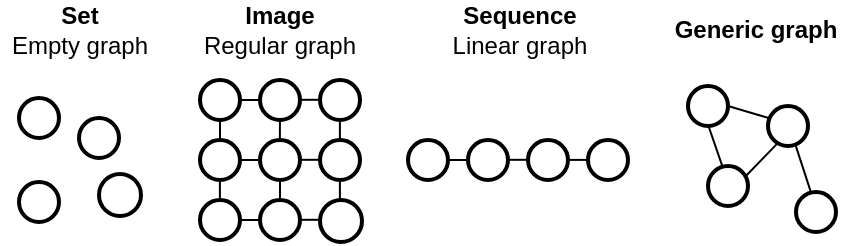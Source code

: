 <mxfile version="24.2.5" type="device" pages="5">
  <diagram name="Pagina-1" id="OfqJTyWFdyRI07nLVCCa">
    <mxGraphModel dx="1808" dy="652" grid="1" gridSize="10" guides="1" tooltips="1" connect="1" arrows="1" fold="1" page="1" pageScale="1" pageWidth="1500" pageHeight="500" math="0" shadow="0">
      <root>
        <mxCell id="0" />
        <mxCell id="1" parent="0" />
        <mxCell id="zjgVZjqRrno5AnmMB-jy-11" style="edgeStyle=orthogonalEdgeStyle;rounded=0;orthogonalLoop=1;jettySize=auto;html=1;exitX=1;exitY=0.5;exitDx=0;exitDy=0;entryX=0;entryY=0.5;entryDx=0;entryDy=0;endArrow=none;endFill=0;" parent="1" source="zjgVZjqRrno5AnmMB-jy-2" target="zjgVZjqRrno5AnmMB-jy-3" edge="1">
          <mxGeometry relative="1" as="geometry" />
        </mxCell>
        <mxCell id="zjgVZjqRrno5AnmMB-jy-2" value="" style="ellipse;whiteSpace=wrap;html=1;aspect=fixed;strokeWidth=2;" parent="1" vertex="1">
          <mxGeometry x="340" y="159" width="20" height="20" as="geometry" />
        </mxCell>
        <mxCell id="zjgVZjqRrno5AnmMB-jy-3" value="" style="ellipse;whiteSpace=wrap;html=1;aspect=fixed;strokeWidth=2;" parent="1" vertex="1">
          <mxGeometry x="370" y="159" width="20" height="20" as="geometry" />
        </mxCell>
        <mxCell id="zjgVZjqRrno5AnmMB-jy-4" value="" style="ellipse;whiteSpace=wrap;html=1;aspect=fixed;strokeWidth=2;" parent="1" vertex="1">
          <mxGeometry x="400" y="159" width="20" height="20" as="geometry" />
        </mxCell>
        <mxCell id="zjgVZjqRrno5AnmMB-jy-5" value="" style="ellipse;whiteSpace=wrap;html=1;aspect=fixed;strokeWidth=2;" parent="1" vertex="1">
          <mxGeometry x="340" y="189" width="20" height="20" as="geometry" />
        </mxCell>
        <mxCell id="zjgVZjqRrno5AnmMB-jy-6" value="" style="ellipse;whiteSpace=wrap;html=1;aspect=fixed;strokeWidth=2;" parent="1" vertex="1">
          <mxGeometry x="370" y="189" width="20" height="20" as="geometry" />
        </mxCell>
        <mxCell id="zjgVZjqRrno5AnmMB-jy-7" value="" style="ellipse;whiteSpace=wrap;html=1;aspect=fixed;strokeWidth=2;" parent="1" vertex="1">
          <mxGeometry x="400" y="189" width="20" height="20" as="geometry" />
        </mxCell>
        <mxCell id="zjgVZjqRrno5AnmMB-jy-8" value="" style="ellipse;whiteSpace=wrap;html=1;aspect=fixed;strokeWidth=2;" parent="1" vertex="1">
          <mxGeometry x="340" y="219" width="20" height="20" as="geometry" />
        </mxCell>
        <mxCell id="zjgVZjqRrno5AnmMB-jy-9" value="" style="ellipse;whiteSpace=wrap;html=1;aspect=fixed;strokeWidth=2;" parent="1" vertex="1">
          <mxGeometry x="370" y="219" width="20" height="20" as="geometry" />
        </mxCell>
        <mxCell id="zjgVZjqRrno5AnmMB-jy-10" value="" style="ellipse;whiteSpace=wrap;html=1;aspect=fixed;strokeWidth=2;" parent="1" vertex="1">
          <mxGeometry x="400" y="219" width="21" height="21" as="geometry" />
        </mxCell>
        <mxCell id="zjgVZjqRrno5AnmMB-jy-12" style="edgeStyle=orthogonalEdgeStyle;rounded=0;orthogonalLoop=1;jettySize=auto;html=1;exitX=1;exitY=0.5;exitDx=0;exitDy=0;entryX=0;entryY=0.5;entryDx=0;entryDy=0;endArrow=none;endFill=0;" parent="1" edge="1">
          <mxGeometry relative="1" as="geometry">
            <mxPoint x="390" y="168.9" as="sourcePoint" />
            <mxPoint x="400" y="168.9" as="targetPoint" />
          </mxGeometry>
        </mxCell>
        <mxCell id="zjgVZjqRrno5AnmMB-jy-14" style="edgeStyle=orthogonalEdgeStyle;rounded=0;orthogonalLoop=1;jettySize=auto;html=1;exitX=1;exitY=0.5;exitDx=0;exitDy=0;entryX=0;entryY=0.5;entryDx=0;entryDy=0;endArrow=none;endFill=0;" parent="1" edge="1">
          <mxGeometry relative="1" as="geometry">
            <mxPoint x="359" y="199" as="sourcePoint" />
            <mxPoint x="369" y="199" as="targetPoint" />
          </mxGeometry>
        </mxCell>
        <mxCell id="zjgVZjqRrno5AnmMB-jy-15" style="edgeStyle=orthogonalEdgeStyle;rounded=0;orthogonalLoop=1;jettySize=auto;html=1;exitX=1;exitY=0.5;exitDx=0;exitDy=0;entryX=0;entryY=0.5;entryDx=0;entryDy=0;endArrow=none;endFill=0;" parent="1" edge="1">
          <mxGeometry relative="1" as="geometry">
            <mxPoint x="389" y="198.9" as="sourcePoint" />
            <mxPoint x="399" y="198.9" as="targetPoint" />
          </mxGeometry>
        </mxCell>
        <mxCell id="zjgVZjqRrno5AnmMB-jy-16" style="edgeStyle=orthogonalEdgeStyle;rounded=0;orthogonalLoop=1;jettySize=auto;html=1;exitX=1;exitY=0.5;exitDx=0;exitDy=0;entryX=0;entryY=0.5;entryDx=0;entryDy=0;endArrow=none;endFill=0;" parent="1" edge="1">
          <mxGeometry relative="1" as="geometry">
            <mxPoint x="360" y="229" as="sourcePoint" />
            <mxPoint x="370" y="229" as="targetPoint" />
          </mxGeometry>
        </mxCell>
        <mxCell id="zjgVZjqRrno5AnmMB-jy-17" style="edgeStyle=orthogonalEdgeStyle;rounded=0;orthogonalLoop=1;jettySize=auto;html=1;exitX=1;exitY=0.5;exitDx=0;exitDy=0;entryX=0;entryY=0.5;entryDx=0;entryDy=0;endArrow=none;endFill=0;" parent="1" edge="1">
          <mxGeometry relative="1" as="geometry">
            <mxPoint x="390" y="228.9" as="sourcePoint" />
            <mxPoint x="400" y="228.9" as="targetPoint" />
          </mxGeometry>
        </mxCell>
        <mxCell id="zjgVZjqRrno5AnmMB-jy-18" style="edgeStyle=orthogonalEdgeStyle;rounded=0;orthogonalLoop=1;jettySize=auto;html=1;exitX=0.5;exitY=1;exitDx=0;exitDy=0;entryX=0.5;entryY=0;entryDx=0;entryDy=0;endArrow=none;endFill=0;" parent="1" source="zjgVZjqRrno5AnmMB-jy-2" target="zjgVZjqRrno5AnmMB-jy-5" edge="1">
          <mxGeometry relative="1" as="geometry" />
        </mxCell>
        <mxCell id="zjgVZjqRrno5AnmMB-jy-19" style="edgeStyle=orthogonalEdgeStyle;rounded=0;orthogonalLoop=1;jettySize=auto;html=1;exitX=0.5;exitY=1;exitDx=0;exitDy=0;entryX=0.5;entryY=0;entryDx=0;entryDy=0;endArrow=none;endFill=0;" parent="1" edge="1">
          <mxGeometry relative="1" as="geometry">
            <mxPoint x="379.95" y="179" as="sourcePoint" />
            <mxPoint x="379.95" y="189" as="targetPoint" />
          </mxGeometry>
        </mxCell>
        <mxCell id="zjgVZjqRrno5AnmMB-jy-20" style="edgeStyle=orthogonalEdgeStyle;rounded=0;orthogonalLoop=1;jettySize=auto;html=1;exitX=0.5;exitY=1;exitDx=0;exitDy=0;entryX=0.5;entryY=0;entryDx=0;entryDy=0;endArrow=none;endFill=0;" parent="1" edge="1">
          <mxGeometry relative="1" as="geometry">
            <mxPoint x="409.95" y="179" as="sourcePoint" />
            <mxPoint x="409.95" y="189" as="targetPoint" />
          </mxGeometry>
        </mxCell>
        <mxCell id="zjgVZjqRrno5AnmMB-jy-21" style="edgeStyle=orthogonalEdgeStyle;rounded=0;orthogonalLoop=1;jettySize=auto;html=1;exitX=0.5;exitY=1;exitDx=0;exitDy=0;entryX=0.5;entryY=0;entryDx=0;entryDy=0;endArrow=none;endFill=0;" parent="1" edge="1">
          <mxGeometry relative="1" as="geometry">
            <mxPoint x="380" y="209" as="sourcePoint" />
            <mxPoint x="380" y="219" as="targetPoint" />
          </mxGeometry>
        </mxCell>
        <mxCell id="zjgVZjqRrno5AnmMB-jy-22" style="edgeStyle=orthogonalEdgeStyle;rounded=0;orthogonalLoop=1;jettySize=auto;html=1;exitX=0.5;exitY=1;exitDx=0;exitDy=0;entryX=0.5;entryY=0;entryDx=0;entryDy=0;endArrow=none;endFill=0;" parent="1" edge="1">
          <mxGeometry relative="1" as="geometry">
            <mxPoint x="349.95" y="209" as="sourcePoint" />
            <mxPoint x="349.95" y="219" as="targetPoint" />
          </mxGeometry>
        </mxCell>
        <mxCell id="zjgVZjqRrno5AnmMB-jy-23" style="edgeStyle=orthogonalEdgeStyle;rounded=0;orthogonalLoop=1;jettySize=auto;html=1;exitX=0.5;exitY=1;exitDx=0;exitDy=0;entryX=0.5;entryY=0;entryDx=0;entryDy=0;endArrow=none;endFill=0;" parent="1" edge="1">
          <mxGeometry relative="1" as="geometry">
            <mxPoint x="409.95" y="209" as="sourcePoint" />
            <mxPoint x="409.95" y="219" as="targetPoint" />
          </mxGeometry>
        </mxCell>
        <mxCell id="zjgVZjqRrno5AnmMB-jy-24" value="&lt;b&gt;Image&lt;/b&gt;&lt;br&gt;Regular graph" style="text;html=1;align=center;verticalAlign=middle;whiteSpace=wrap;rounded=0;" parent="1" vertex="1">
          <mxGeometry x="340" y="119" width="80" height="30" as="geometry" />
        </mxCell>
        <mxCell id="zjgVZjqRrno5AnmMB-jy-29" style="edgeStyle=orthogonalEdgeStyle;rounded=0;orthogonalLoop=1;jettySize=auto;html=1;exitX=1;exitY=0.5;exitDx=0;exitDy=0;entryX=0;entryY=0.5;entryDx=0;entryDy=0;endArrow=none;endFill=0;" parent="1" source="zjgVZjqRrno5AnmMB-jy-30" target="zjgVZjqRrno5AnmMB-jy-31" edge="1">
          <mxGeometry relative="1" as="geometry" />
        </mxCell>
        <mxCell id="zjgVZjqRrno5AnmMB-jy-30" value="" style="ellipse;whiteSpace=wrap;html=1;aspect=fixed;strokeWidth=2;" parent="1" vertex="1">
          <mxGeometry x="444" y="189" width="20" height="20" as="geometry" />
        </mxCell>
        <mxCell id="zjgVZjqRrno5AnmMB-jy-31" value="" style="ellipse;whiteSpace=wrap;html=1;aspect=fixed;strokeWidth=2;" parent="1" vertex="1">
          <mxGeometry x="474" y="189" width="20" height="20" as="geometry" />
        </mxCell>
        <mxCell id="zjgVZjqRrno5AnmMB-jy-32" value="" style="ellipse;whiteSpace=wrap;html=1;aspect=fixed;strokeWidth=2;" parent="1" vertex="1">
          <mxGeometry x="504" y="189" width="20" height="20" as="geometry" />
        </mxCell>
        <mxCell id="zjgVZjqRrno5AnmMB-jy-33" style="edgeStyle=orthogonalEdgeStyle;rounded=0;orthogonalLoop=1;jettySize=auto;html=1;exitX=1;exitY=0.5;exitDx=0;exitDy=0;entryX=0;entryY=0.5;entryDx=0;entryDy=0;endArrow=none;endFill=0;" parent="1" edge="1">
          <mxGeometry relative="1" as="geometry">
            <mxPoint x="494" y="198.9" as="sourcePoint" />
            <mxPoint x="504" y="198.9" as="targetPoint" />
          </mxGeometry>
        </mxCell>
        <mxCell id="zjgVZjqRrno5AnmMB-jy-34" value="" style="ellipse;whiteSpace=wrap;html=1;aspect=fixed;strokeWidth=2;" parent="1" vertex="1">
          <mxGeometry x="534" y="189" width="20" height="20" as="geometry" />
        </mxCell>
        <mxCell id="zjgVZjqRrno5AnmMB-jy-35" style="edgeStyle=orthogonalEdgeStyle;rounded=0;orthogonalLoop=1;jettySize=auto;html=1;exitX=1;exitY=0.5;exitDx=0;exitDy=0;entryX=0;entryY=0.5;entryDx=0;entryDy=0;endArrow=none;endFill=0;" parent="1" edge="1">
          <mxGeometry relative="1" as="geometry">
            <mxPoint x="524" y="198.95" as="sourcePoint" />
            <mxPoint x="534" y="198.95" as="targetPoint" />
          </mxGeometry>
        </mxCell>
        <mxCell id="zjgVZjqRrno5AnmMB-jy-36" value="&lt;b&gt;Sequence&lt;/b&gt;&lt;br&gt;Linear graph" style="text;html=1;align=center;verticalAlign=middle;whiteSpace=wrap;rounded=0;" parent="1" vertex="1">
          <mxGeometry x="460" y="119" width="80" height="30" as="geometry" />
        </mxCell>
        <mxCell id="zjgVZjqRrno5AnmMB-jy-44" style="rounded=0;orthogonalLoop=1;jettySize=auto;html=1;exitX=1;exitY=0.5;exitDx=0;exitDy=0;entryX=0.036;entryY=0.306;entryDx=0;entryDy=0;endArrow=none;endFill=0;entryPerimeter=0;" parent="1" source="zjgVZjqRrno5AnmMB-jy-38" target="zjgVZjqRrno5AnmMB-jy-40" edge="1">
          <mxGeometry relative="1" as="geometry" />
        </mxCell>
        <mxCell id="zjgVZjqRrno5AnmMB-jy-38" value="" style="ellipse;whiteSpace=wrap;html=1;aspect=fixed;strokeWidth=2;" parent="1" vertex="1">
          <mxGeometry x="584" y="162" width="20" height="20" as="geometry" />
        </mxCell>
        <mxCell id="zjgVZjqRrno5AnmMB-jy-39" value="" style="ellipse;whiteSpace=wrap;html=1;aspect=fixed;strokeWidth=2;" parent="1" vertex="1">
          <mxGeometry x="594" y="202" width="20" height="20" as="geometry" />
        </mxCell>
        <mxCell id="zjgVZjqRrno5AnmMB-jy-40" value="" style="ellipse;whiteSpace=wrap;html=1;aspect=fixed;strokeWidth=2;" parent="1" vertex="1">
          <mxGeometry x="624" y="172" width="20" height="20" as="geometry" />
        </mxCell>
        <mxCell id="zjgVZjqRrno5AnmMB-jy-42" value="" style="ellipse;whiteSpace=wrap;html=1;aspect=fixed;strokeWidth=2;" parent="1" vertex="1">
          <mxGeometry x="638" y="215" width="20" height="20" as="geometry" />
        </mxCell>
        <mxCell id="zjgVZjqRrno5AnmMB-jy-45" style="rounded=0;orthogonalLoop=1;jettySize=auto;html=1;exitX=0.519;exitY=1.018;exitDx=0;exitDy=0;entryX=0.358;entryY=0.004;entryDx=0;entryDy=0;endArrow=none;endFill=0;entryPerimeter=0;exitPerimeter=0;" parent="1" source="zjgVZjqRrno5AnmMB-jy-38" target="zjgVZjqRrno5AnmMB-jy-39" edge="1">
          <mxGeometry relative="1" as="geometry">
            <mxPoint x="614" y="182" as="sourcePoint" />
            <mxPoint x="635" y="188" as="targetPoint" />
          </mxGeometry>
        </mxCell>
        <mxCell id="zjgVZjqRrno5AnmMB-jy-46" style="rounded=0;orthogonalLoop=1;jettySize=auto;html=1;exitX=0.947;exitY=0.251;exitDx=0;exitDy=0;entryX=0.225;entryY=0.946;entryDx=0;entryDy=0;endArrow=none;endFill=0;entryPerimeter=0;exitPerimeter=0;" parent="1" source="zjgVZjqRrno5AnmMB-jy-39" target="zjgVZjqRrno5AnmMB-jy-40" edge="1">
          <mxGeometry relative="1" as="geometry">
            <mxPoint x="624" y="192" as="sourcePoint" />
            <mxPoint x="645" y="198" as="targetPoint" />
          </mxGeometry>
        </mxCell>
        <mxCell id="zjgVZjqRrno5AnmMB-jy-47" style="rounded=0;orthogonalLoop=1;jettySize=auto;html=1;exitX=0.691;exitY=0.985;exitDx=0;exitDy=0;entryX=0.378;entryY=0.022;entryDx=0;entryDy=0;endArrow=none;endFill=0;entryPerimeter=0;exitPerimeter=0;" parent="1" source="zjgVZjqRrno5AnmMB-jy-40" target="zjgVZjqRrno5AnmMB-jy-42" edge="1">
          <mxGeometry relative="1" as="geometry">
            <mxPoint x="634" y="166" as="sourcePoint" />
            <mxPoint x="655" y="172" as="targetPoint" />
          </mxGeometry>
        </mxCell>
        <mxCell id="zjgVZjqRrno5AnmMB-jy-48" value="&lt;b&gt;Generic graph&lt;/b&gt;" style="text;html=1;align=center;verticalAlign=middle;whiteSpace=wrap;rounded=0;" parent="1" vertex="1">
          <mxGeometry x="573" y="119" width="90" height="30" as="geometry" />
        </mxCell>
        <mxCell id="fOXIdfBm_4-p0iN4QpGr-10" value="" style="ellipse;whiteSpace=wrap;html=1;aspect=fixed;strokeWidth=2;" parent="1" vertex="1">
          <mxGeometry x="249.5" y="168" width="20" height="20" as="geometry" />
        </mxCell>
        <mxCell id="fOXIdfBm_4-p0iN4QpGr-11" value="" style="ellipse;whiteSpace=wrap;html=1;aspect=fixed;strokeWidth=2;" parent="1" vertex="1">
          <mxGeometry x="279.5" y="178" width="20" height="20" as="geometry" />
        </mxCell>
        <mxCell id="fOXIdfBm_4-p0iN4QpGr-12" value="" style="ellipse;whiteSpace=wrap;html=1;aspect=fixed;strokeWidth=2;" parent="1" vertex="1">
          <mxGeometry x="249.5" y="210" width="20" height="20" as="geometry" />
        </mxCell>
        <mxCell id="fOXIdfBm_4-p0iN4QpGr-13" value="" style="ellipse;whiteSpace=wrap;html=1;aspect=fixed;strokeWidth=2;" parent="1" vertex="1">
          <mxGeometry x="289.5" y="206" width="21" height="21" as="geometry" />
        </mxCell>
        <mxCell id="fOXIdfBm_4-p0iN4QpGr-18" value="&lt;b&gt;Set&lt;/b&gt;&lt;div&gt;Empty graph&lt;/div&gt;" style="text;html=1;align=center;verticalAlign=middle;whiteSpace=wrap;rounded=0;" parent="1" vertex="1">
          <mxGeometry x="240" y="119" width="80" height="30" as="geometry" />
        </mxCell>
      </root>
    </mxGraphModel>
  </diagram>
  <diagram id="4neb_-lWaSYibdB339dY" name="Pagina-2">
    <mxGraphModel dx="861" dy="310" grid="1" gridSize="10" guides="1" tooltips="1" connect="1" arrows="1" fold="1" page="1" pageScale="1" pageWidth="1500" pageHeight="500" math="1" shadow="0">
      <root>
        <mxCell id="0" />
        <mxCell id="1" parent="0" />
        <mxCell id="SLjIe7OQQN2nAu0GqH2--1" style="rounded=0;orthogonalLoop=1;jettySize=auto;html=1;exitX=1;exitY=0.5;exitDx=0;exitDy=0;entryX=0.036;entryY=0.306;entryDx=0;entryDy=0;endArrow=none;endFill=0;entryPerimeter=0;" edge="1" parent="1" source="SLjIe7OQQN2nAu0GqH2--2" target="SLjIe7OQQN2nAu0GqH2--4">
          <mxGeometry relative="1" as="geometry" />
        </mxCell>
        <mxCell id="SLjIe7OQQN2nAu0GqH2--2" value="$$1$$" style="ellipse;whiteSpace=wrap;html=1;aspect=fixed;strokeWidth=2;fontSize=10;" vertex="1" parent="1">
          <mxGeometry x="450" y="194" width="20" height="20" as="geometry" />
        </mxCell>
        <mxCell id="SLjIe7OQQN2nAu0GqH2--3" value="&lt;span style=&quot;font-size: 10px;&quot;&gt;$$3$$&lt;/span&gt;" style="ellipse;whiteSpace=wrap;html=1;aspect=fixed;strokeWidth=2;" vertex="1" parent="1">
          <mxGeometry x="460" y="234" width="20" height="20" as="geometry" />
        </mxCell>
        <mxCell id="SLjIe7OQQN2nAu0GqH2--4" value="&lt;span style=&quot;font-size: 10px;&quot;&gt;$$2$$&lt;/span&gt;" style="ellipse;whiteSpace=wrap;html=1;aspect=fixed;strokeWidth=2;" vertex="1" parent="1">
          <mxGeometry x="490" y="204" width="20" height="20" as="geometry" />
        </mxCell>
        <mxCell id="SLjIe7OQQN2nAu0GqH2--5" value="&lt;span style=&quot;font-size: 10px;&quot;&gt;$$4$$&lt;/span&gt;" style="ellipse;whiteSpace=wrap;html=1;aspect=fixed;strokeWidth=2;" vertex="1" parent="1">
          <mxGeometry x="504" y="247" width="20" height="20" as="geometry" />
        </mxCell>
        <mxCell id="SLjIe7OQQN2nAu0GqH2--6" style="rounded=0;orthogonalLoop=1;jettySize=auto;html=1;exitX=0.519;exitY=1.018;exitDx=0;exitDy=0;entryX=0.358;entryY=0.004;entryDx=0;entryDy=0;endArrow=none;endFill=0;entryPerimeter=0;exitPerimeter=0;" edge="1" parent="1" source="SLjIe7OQQN2nAu0GqH2--2" target="SLjIe7OQQN2nAu0GqH2--3">
          <mxGeometry relative="1" as="geometry">
            <mxPoint x="480" y="214" as="sourcePoint" />
            <mxPoint x="501" y="220" as="targetPoint" />
          </mxGeometry>
        </mxCell>
        <mxCell id="SLjIe7OQQN2nAu0GqH2--7" style="rounded=0;orthogonalLoop=1;jettySize=auto;html=1;exitX=0.947;exitY=0.251;exitDx=0;exitDy=0;entryX=0.225;entryY=0.946;entryDx=0;entryDy=0;endArrow=none;endFill=0;entryPerimeter=0;exitPerimeter=0;" edge="1" parent="1" source="SLjIe7OQQN2nAu0GqH2--3" target="SLjIe7OQQN2nAu0GqH2--4">
          <mxGeometry relative="1" as="geometry">
            <mxPoint x="490" y="224" as="sourcePoint" />
            <mxPoint x="511" y="230" as="targetPoint" />
          </mxGeometry>
        </mxCell>
        <mxCell id="SLjIe7OQQN2nAu0GqH2--8" style="rounded=0;orthogonalLoop=1;jettySize=auto;html=1;exitX=0.691;exitY=0.985;exitDx=0;exitDy=0;entryX=0.378;entryY=0.022;entryDx=0;entryDy=0;endArrow=none;endFill=0;entryPerimeter=0;exitPerimeter=0;" edge="1" parent="1" source="SLjIe7OQQN2nAu0GqH2--4" target="SLjIe7OQQN2nAu0GqH2--5">
          <mxGeometry relative="1" as="geometry">
            <mxPoint x="500" y="198" as="sourcePoint" />
            <mxPoint x="521" y="204" as="targetPoint" />
          </mxGeometry>
        </mxCell>
        <mxCell id="SLjIe7OQQN2nAu0GqH2--9" value="$$\mathcal{V} = \left\{1,2,3,4\right\}$$" style="text;html=1;align=center;verticalAlign=middle;whiteSpace=wrap;rounded=0;" vertex="1" parent="1">
          <mxGeometry x="550" y="197" width="120" height="30" as="geometry" />
        </mxCell>
        <mxCell id="SLjIe7OQQN2nAu0GqH2--12" value="$$\begin{gather}\mathcal{E} = \left\{ (1,2), (1,3), \right.\\ \left. (2,3), (2,4) \right\}\end{gather}$$" style="text;html=1;align=center;verticalAlign=middle;whiteSpace=wrap;rounded=0;" vertex="1" parent="1">
          <mxGeometry x="590" y="237" width="60" height="30" as="geometry" />
        </mxCell>
        <mxCell id="SLjIe7OQQN2nAu0GqH2--14" value="$$\mathbf{A} = \begin{bmatrix} 0 &amp;amp; 1 &amp;amp; 1 &amp;amp; 0 \\ 1 &amp;amp; 0 &amp;amp; 1 &amp;amp; 1 \\ 1 &amp;amp; 1 &amp;amp; 0 &amp;amp; 0 \\ 0 &amp;amp; 1 &amp;amp; 0 &amp;amp; 0 \end{bmatrix}$$" style="text;html=1;align=center;verticalAlign=middle;whiteSpace=wrap;rounded=0;" vertex="1" parent="1">
          <mxGeometry x="730" y="243" width="60" height="30" as="geometry" />
        </mxCell>
        <mxCell id="SLjIe7OQQN2nAu0GqH2--16" value="$$\mathbf{B} = \begin{bmatrix} 1 &amp;amp; 1 &amp;amp; 0 &amp;amp; 0 \\ 1 &amp;amp; 0 &amp;amp; 1 &amp;amp; 1 \\ 0 &amp;amp; 1 &amp;amp; 1 &amp;amp; 0 \\ 0 &amp;amp; 0 &amp;amp; 0 &amp;amp; 1&amp;nbsp; &amp;nbsp;\end{bmatrix}$$" style="text;html=1;align=center;verticalAlign=middle;whiteSpace=wrap;rounded=0;" vertex="1" parent="1">
          <mxGeometry x="850" y="243" width="120" height="30" as="geometry" />
        </mxCell>
        <mxCell id="SLjIe7OQQN2nAu0GqH2--18" value="" style="rounded=1;whiteSpace=wrap;html=1;fillColor=none;strokeColor=#b85450;strokeWidth=2;" vertex="1" parent="1">
          <mxGeometry x="730" y="218" width="90" height="20" as="geometry" />
        </mxCell>
        <mxCell id="SLjIe7OQQN2nAu0GqH2--19" value="" style="rounded=1;whiteSpace=wrap;html=1;fillColor=none;strokeColor=#b85450;strokeWidth=2;rotation=90;" vertex="1" parent="1">
          <mxGeometry x="874" y="249" width="80" height="20" as="geometry" />
        </mxCell>
        <mxCell id="SLjIe7OQQN2nAu0GqH2--20" value="Neighbors of node 1&amp;nbsp;" style="text;html=1;align=center;verticalAlign=middle;whiteSpace=wrap;rounded=0;" vertex="1" parent="1">
          <mxGeometry x="725" y="178" width="100" height="30" as="geometry" />
        </mxCell>
        <mxCell id="SLjIe7OQQN2nAu0GqH2--21" value="Nodes connected by edge 2" style="text;html=1;align=center;verticalAlign=middle;whiteSpace=wrap;rounded=0;" vertex="1" parent="1">
          <mxGeometry x="864" y="178" width="100" height="30" as="geometry" />
        </mxCell>
        <mxCell id="SLjIe7OQQN2nAu0GqH2--22" value="&lt;b&gt;Graph&lt;/b&gt;" style="text;html=1;align=center;verticalAlign=middle;whiteSpace=wrap;rounded=0;" vertex="1" parent="1">
          <mxGeometry x="450" y="138" width="60" height="30" as="geometry" />
        </mxCell>
        <mxCell id="SLjIe7OQQN2nAu0GqH2--23" value="&lt;b&gt;Set format&lt;/b&gt;" style="text;html=1;align=center;verticalAlign=middle;whiteSpace=wrap;rounded=0;" vertex="1" parent="1">
          <mxGeometry x="585" y="138" width="70" height="30" as="geometry" />
        </mxCell>
        <mxCell id="SLjIe7OQQN2nAu0GqH2--24" value="&lt;b&gt;Adjacency matrix&lt;/b&gt;" style="text;html=1;align=center;verticalAlign=middle;whiteSpace=wrap;rounded=0;" vertex="1" parent="1">
          <mxGeometry x="720" y="138" width="110" height="30" as="geometry" />
        </mxCell>
        <mxCell id="SLjIe7OQQN2nAu0GqH2--25" value="&lt;b&gt;Incidence matrix&lt;/b&gt;" style="text;html=1;align=center;verticalAlign=middle;whiteSpace=wrap;rounded=0;" vertex="1" parent="1">
          <mxGeometry x="859" y="138" width="110" height="30" as="geometry" />
        </mxCell>
      </root>
    </mxGraphModel>
  </diagram>
  <diagram id="AwCeOi-VK_1flRJNoPyL" name="Pagina-3">
    <mxGraphModel dx="794" dy="547" grid="1" gridSize="10" guides="1" tooltips="1" connect="1" arrows="1" fold="1" page="1" pageScale="1" pageWidth="1500" pageHeight="500" math="0" shadow="0">
      <root>
        <mxCell id="0" />
        <mxCell id="1" parent="0" />
        <mxCell id="DE60rPKRKF007e40b2pW-1" style="rounded=0;orthogonalLoop=1;jettySize=auto;html=1;exitX=1;exitY=0.5;exitDx=0;exitDy=0;entryX=0.036;entryY=0.306;entryDx=0;entryDy=0;endArrow=none;endFill=0;entryPerimeter=0;" parent="1" source="DE60rPKRKF007e40b2pW-2" target="DE60rPKRKF007e40b2pW-4" edge="1">
          <mxGeometry relative="1" as="geometry" />
        </mxCell>
        <mxCell id="DE60rPKRKF007e40b2pW-2" value="" style="ellipse;whiteSpace=wrap;html=1;aspect=fixed;strokeWidth=2;" parent="1" vertex="1">
          <mxGeometry x="584" y="162" width="20" height="20" as="geometry" />
        </mxCell>
        <mxCell id="DE60rPKRKF007e40b2pW-3" value="" style="ellipse;whiteSpace=wrap;html=1;aspect=fixed;strokeWidth=2;" parent="1" vertex="1">
          <mxGeometry x="594" y="202" width="20" height="20" as="geometry" />
        </mxCell>
        <mxCell id="DE60rPKRKF007e40b2pW-4" value="" style="ellipse;whiteSpace=wrap;html=1;aspect=fixed;strokeWidth=2;" parent="1" vertex="1">
          <mxGeometry x="624" y="172" width="20" height="20" as="geometry" />
        </mxCell>
        <mxCell id="DE60rPKRKF007e40b2pW-5" value="" style="ellipse;whiteSpace=wrap;html=1;aspect=fixed;strokeWidth=2;" parent="1" vertex="1">
          <mxGeometry x="638" y="215" width="20" height="20" as="geometry" />
        </mxCell>
        <mxCell id="DE60rPKRKF007e40b2pW-6" style="rounded=0;orthogonalLoop=1;jettySize=auto;html=1;exitX=0.519;exitY=1.018;exitDx=0;exitDy=0;entryX=0.358;entryY=0.004;entryDx=0;entryDy=0;endArrow=none;endFill=0;entryPerimeter=0;exitPerimeter=0;" parent="1" source="DE60rPKRKF007e40b2pW-2" target="DE60rPKRKF007e40b2pW-3" edge="1">
          <mxGeometry relative="1" as="geometry">
            <mxPoint x="614" y="182" as="sourcePoint" />
            <mxPoint x="635" y="188" as="targetPoint" />
          </mxGeometry>
        </mxCell>
        <mxCell id="DE60rPKRKF007e40b2pW-7" style="rounded=0;orthogonalLoop=1;jettySize=auto;html=1;exitX=0.947;exitY=0.251;exitDx=0;exitDy=0;entryX=0.225;entryY=0.946;entryDx=0;entryDy=0;endArrow=none;endFill=0;entryPerimeter=0;exitPerimeter=0;" parent="1" source="DE60rPKRKF007e40b2pW-3" target="DE60rPKRKF007e40b2pW-4" edge="1">
          <mxGeometry relative="1" as="geometry">
            <mxPoint x="624" y="192" as="sourcePoint" />
            <mxPoint x="645" y="198" as="targetPoint" />
          </mxGeometry>
        </mxCell>
        <mxCell id="DE60rPKRKF007e40b2pW-8" style="rounded=0;orthogonalLoop=1;jettySize=auto;html=1;exitX=0.691;exitY=0.985;exitDx=0;exitDy=0;entryX=0.378;entryY=0.022;entryDx=0;entryDy=0;endArrow=none;endFill=0;entryPerimeter=0;exitPerimeter=0;" parent="1" source="DE60rPKRKF007e40b2pW-4" target="DE60rPKRKF007e40b2pW-5" edge="1">
          <mxGeometry relative="1" as="geometry">
            <mxPoint x="634" y="166" as="sourcePoint" />
            <mxPoint x="655" y="172" as="targetPoint" />
          </mxGeometry>
        </mxCell>
        <mxCell id="DE60rPKRKF007e40b2pW-9" value="GCN&lt;div&gt;Backbone&lt;/div&gt;" style="rounded=1;whiteSpace=wrap;html=1;fillColor=#f8cecc;strokeColor=default;strokeWidth=2;" parent="1" vertex="1">
          <mxGeometry x="710" y="175" width="100" height="50" as="geometry" />
        </mxCell>
        <mxCell id="DE60rPKRKF007e40b2pW-10" value="" style="endArrow=classic;html=1;rounded=0;entryX=0;entryY=0.5;entryDx=0;entryDy=0;strokeWidth=2;" parent="1" target="DE60rPKRKF007e40b2pW-9" edge="1">
          <mxGeometry width="50" height="50" relative="1" as="geometry">
            <mxPoint x="680" y="200" as="sourcePoint" />
            <mxPoint x="770" y="310" as="targetPoint" />
          </mxGeometry>
        </mxCell>
        <mxCell id="DE60rPKRKF007e40b2pW-11" value="" style="endArrow=classic;html=1;rounded=0;entryX=0;entryY=0.5;entryDx=0;entryDy=0;strokeWidth=2;" parent="1" edge="1">
          <mxGeometry width="50" height="50" relative="1" as="geometry">
            <mxPoint x="810" y="199.8" as="sourcePoint" />
            <mxPoint x="840" y="199.8" as="targetPoint" />
          </mxGeometry>
        </mxCell>
        <mxCell id="DE60rPKRKF007e40b2pW-12" style="rounded=0;orthogonalLoop=1;jettySize=auto;html=1;exitX=1;exitY=0.5;exitDx=0;exitDy=0;entryX=0.036;entryY=0.306;entryDx=0;entryDy=0;endArrow=none;endFill=0;entryPerimeter=0;strokeColor=default;" parent="1" source="DE60rPKRKF007e40b2pW-13" target="DE60rPKRKF007e40b2pW-15" edge="1">
          <mxGeometry relative="1" as="geometry" />
        </mxCell>
        <mxCell id="DE60rPKRKF007e40b2pW-13" value="" style="ellipse;whiteSpace=wrap;html=1;aspect=fixed;strokeWidth=2;fillColor=#f5f5f5;fontColor=#333333;strokeColor=default;" parent="1" vertex="1">
          <mxGeometry x="850" y="162" width="20" height="20" as="geometry" />
        </mxCell>
        <mxCell id="DE60rPKRKF007e40b2pW-14" value="" style="ellipse;whiteSpace=wrap;html=1;aspect=fixed;strokeWidth=2;fillColor=#f5f5f5;fontColor=#333333;strokeColor=default;" parent="1" vertex="1">
          <mxGeometry x="860" y="202" width="20" height="20" as="geometry" />
        </mxCell>
        <mxCell id="DE60rPKRKF007e40b2pW-21" style="edgeStyle=orthogonalEdgeStyle;rounded=0;orthogonalLoop=1;jettySize=auto;html=1;exitX=0.5;exitY=0;exitDx=0;exitDy=0;entryX=0;entryY=0.5;entryDx=0;entryDy=0;strokeWidth=1;dashed=1;" parent="1" source="DE60rPKRKF007e40b2pW-15" target="DE60rPKRKF007e40b2pW-20" edge="1">
          <mxGeometry relative="1" as="geometry" />
        </mxCell>
        <mxCell id="DE60rPKRKF007e40b2pW-25" style="edgeStyle=orthogonalEdgeStyle;rounded=0;orthogonalLoop=1;jettySize=auto;html=1;exitX=1;exitY=0;exitDx=0;exitDy=0;entryX=0.5;entryY=0;entryDx=0;entryDy=0;dashed=1;" parent="1" source="DE60rPKRKF007e40b2pW-15" target="DE60rPKRKF007e40b2pW-22" edge="1">
          <mxGeometry relative="1" as="geometry">
            <Array as="points">
              <mxPoint x="1011" y="175" />
            </Array>
          </mxGeometry>
        </mxCell>
        <mxCell id="DE60rPKRKF007e40b2pW-15" value="" style="ellipse;whiteSpace=wrap;html=1;aspect=fixed;strokeWidth=2;fillColor=#f5f5f5;fontColor=#333333;strokeColor=default;" parent="1" vertex="1">
          <mxGeometry x="890" y="172" width="20" height="20" as="geometry" />
        </mxCell>
        <mxCell id="DE60rPKRKF007e40b2pW-26" style="edgeStyle=orthogonalEdgeStyle;rounded=0;orthogonalLoop=1;jettySize=auto;html=1;exitX=1;exitY=1;exitDx=0;exitDy=0;entryX=0.5;entryY=1;entryDx=0;entryDy=0;dashed=1;" parent="1" source="DE60rPKRKF007e40b2pW-16" target="DE60rPKRKF007e40b2pW-22" edge="1">
          <mxGeometry relative="1" as="geometry">
            <Array as="points">
              <mxPoint x="1011" y="232" />
            </Array>
          </mxGeometry>
        </mxCell>
        <mxCell id="DE60rPKRKF007e40b2pW-16" value="" style="ellipse;whiteSpace=wrap;html=1;aspect=fixed;strokeWidth=2;fillColor=#f5f5f5;fontColor=#333333;strokeColor=default;" parent="1" vertex="1">
          <mxGeometry x="904" y="215" width="20" height="20" as="geometry" />
        </mxCell>
        <mxCell id="DE60rPKRKF007e40b2pW-17" style="rounded=0;orthogonalLoop=1;jettySize=auto;html=1;exitX=0.519;exitY=1.018;exitDx=0;exitDy=0;entryX=0.358;entryY=0.004;entryDx=0;entryDy=0;endArrow=none;endFill=0;entryPerimeter=0;exitPerimeter=0;strokeColor=default;" parent="1" source="DE60rPKRKF007e40b2pW-13" target="DE60rPKRKF007e40b2pW-14" edge="1">
          <mxGeometry relative="1" as="geometry">
            <mxPoint x="880" y="182" as="sourcePoint" />
            <mxPoint x="901" y="188" as="targetPoint" />
          </mxGeometry>
        </mxCell>
        <mxCell id="DE60rPKRKF007e40b2pW-18" style="rounded=0;orthogonalLoop=1;jettySize=auto;html=1;exitX=0.947;exitY=0.251;exitDx=0;exitDy=0;entryX=0.225;entryY=0.946;entryDx=0;entryDy=0;endArrow=none;endFill=0;entryPerimeter=0;exitPerimeter=0;strokeColor=default;" parent="1" source="DE60rPKRKF007e40b2pW-14" target="DE60rPKRKF007e40b2pW-15" edge="1">
          <mxGeometry relative="1" as="geometry">
            <mxPoint x="890" y="192" as="sourcePoint" />
            <mxPoint x="911" y="198" as="targetPoint" />
          </mxGeometry>
        </mxCell>
        <mxCell id="DE60rPKRKF007e40b2pW-19" style="rounded=0;orthogonalLoop=1;jettySize=auto;html=1;exitX=0.691;exitY=0.985;exitDx=0;exitDy=0;entryX=0.378;entryY=0.022;entryDx=0;entryDy=0;endArrow=none;endFill=0;entryPerimeter=0;exitPerimeter=0;strokeColor=default;" parent="1" source="DE60rPKRKF007e40b2pW-15" target="DE60rPKRKF007e40b2pW-16" edge="1">
          <mxGeometry relative="1" as="geometry">
            <mxPoint x="900" y="166" as="sourcePoint" />
            <mxPoint x="921" y="172" as="targetPoint" />
          </mxGeometry>
        </mxCell>
        <mxCell id="DE60rPKRKF007e40b2pW-27" style="edgeStyle=orthogonalEdgeStyle;rounded=0;orthogonalLoop=1;jettySize=auto;html=1;exitX=1;exitY=0.5;exitDx=0;exitDy=0;strokeWidth=2;" parent="1" source="DE60rPKRKF007e40b2pW-20" edge="1">
          <mxGeometry relative="1" as="geometry">
            <mxPoint x="1080" y="141.724" as="targetPoint" />
          </mxGeometry>
        </mxCell>
        <mxCell id="DE60rPKRKF007e40b2pW-20" value="Node head" style="rounded=1;whiteSpace=wrap;html=1;fillColor=#dae8fc;strokeColor=default;strokeWidth=2;" parent="1" vertex="1">
          <mxGeometry x="970" y="130" width="82.5" height="23" as="geometry" />
        </mxCell>
        <mxCell id="DE60rPKRKF007e40b2pW-28" style="edgeStyle=orthogonalEdgeStyle;rounded=0;orthogonalLoop=1;jettySize=auto;html=1;exitX=1;exitY=0.5;exitDx=0;exitDy=0;strokeWidth=2;" parent="1" source="DE60rPKRKF007e40b2pW-22" edge="1">
          <mxGeometry relative="1" as="geometry">
            <mxPoint x="1080" y="204.483" as="targetPoint" />
          </mxGeometry>
        </mxCell>
        <mxCell id="DE60rPKRKF007e40b2pW-22" value="Edge head" style="rounded=1;whiteSpace=wrap;html=1;fillColor=#dae8fc;strokeColor=default;strokeWidth=2;" parent="1" vertex="1">
          <mxGeometry x="970" y="192" width="82.5" height="24.5" as="geometry" />
        </mxCell>
        <mxCell id="DE60rPKRKF007e40b2pW-29" value="Graph head" style="rounded=1;whiteSpace=wrap;html=1;fillColor=#dae8fc;strokeColor=default;strokeWidth=2;" parent="1" vertex="1">
          <mxGeometry x="970" y="263.16" width="82.5" height="24.5" as="geometry" />
        </mxCell>
        <mxCell id="DE60rPKRKF007e40b2pW-32" style="edgeStyle=orthogonalEdgeStyle;rounded=0;orthogonalLoop=1;jettySize=auto;html=1;exitX=1;exitY=0.5;exitDx=0;exitDy=0;entryX=0;entryY=0.5;entryDx=0;entryDy=0;strokeWidth=2;" parent="1" source="DE60rPKRKF007e40b2pW-30" target="DE60rPKRKF007e40b2pW-29" edge="1">
          <mxGeometry relative="1" as="geometry" />
        </mxCell>
        <mxCell id="DE60rPKRKF007e40b2pW-30" value="Average" style="rounded=1;whiteSpace=wrap;html=1;strokeWidth=2;" parent="1" vertex="1">
          <mxGeometry x="849" y="263.16" width="82.5" height="24.5" as="geometry" />
        </mxCell>
        <mxCell id="DE60rPKRKF007e40b2pW-33" style="edgeStyle=orthogonalEdgeStyle;rounded=0;orthogonalLoop=1;jettySize=auto;html=1;exitX=1;exitY=0.5;exitDx=0;exitDy=0;strokeWidth=2;" parent="1" edge="1">
          <mxGeometry relative="1" as="geometry">
            <mxPoint x="1079.5" y="275.653" as="targetPoint" />
            <mxPoint x="1052.5" y="275.17" as="sourcePoint" />
          </mxGeometry>
        </mxCell>
        <mxCell id="DE60rPKRKF007e40b2pW-34" value="Node prediction" style="text;html=1;align=center;verticalAlign=middle;whiteSpace=wrap;rounded=0;" parent="1" vertex="1">
          <mxGeometry x="1090" y="126.5" width="60" height="30" as="geometry" />
        </mxCell>
        <mxCell id="DE60rPKRKF007e40b2pW-35" value="Edge prediction" style="text;html=1;align=center;verticalAlign=middle;whiteSpace=wrap;rounded=0;" parent="1" vertex="1">
          <mxGeometry x="1090" y="189.25" width="60" height="30" as="geometry" />
        </mxCell>
        <mxCell id="DE60rPKRKF007e40b2pW-36" value="Graph prediction" style="text;html=1;align=center;verticalAlign=middle;whiteSpace=wrap;rounded=0;" parent="1" vertex="1">
          <mxGeometry x="1090" y="260.41" width="60" height="30" as="geometry" />
        </mxCell>
        <mxCell id="DE60rPKRKF007e40b2pW-37" value="" style="shape=curlyBracket;whiteSpace=wrap;html=1;rounded=1;flipH=1;labelPosition=right;verticalLabelPosition=middle;align=left;verticalAlign=middle;rotation=90;strokeWidth=2;" parent="1" vertex="1">
          <mxGeometry x="878.42" y="208.09" width="20" height="80.32" as="geometry" />
        </mxCell>
      </root>
    </mxGraphModel>
  </diagram>
  <diagram id="7-CVMce2YCYT_-XhnqFo" name="Page-4">
    <mxGraphModel dx="1033" dy="373" grid="1" gridSize="10" guides="1" tooltips="1" connect="1" arrows="1" fold="1" page="1" pageScale="1" pageWidth="827" pageHeight="1169" math="1" shadow="0">
      <root>
        <mxCell id="0" />
        <mxCell id="1" parent="0" />
        <mxCell id="TKrgvcjRbE_awf7_Lv0n-1" style="rounded=0;orthogonalLoop=1;jettySize=auto;html=1;exitX=1;exitY=0.5;exitDx=0;exitDy=0;entryX=0.036;entryY=0.306;entryDx=0;entryDy=0;endArrow=none;endFill=0;entryPerimeter=0;" parent="1" source="TKrgvcjRbE_awf7_Lv0n-2" target="TKrgvcjRbE_awf7_Lv0n-4" edge="1">
          <mxGeometry relative="1" as="geometry" />
        </mxCell>
        <mxCell id="TKrgvcjRbE_awf7_Lv0n-2" value="1" style="ellipse;whiteSpace=wrap;html=1;aspect=fixed;strokeWidth=2;" parent="1" vertex="1">
          <mxGeometry x="340" y="180" width="20" height="20" as="geometry" />
        </mxCell>
        <mxCell id="TKrgvcjRbE_awf7_Lv0n-3" value="3" style="ellipse;whiteSpace=wrap;html=1;aspect=fixed;strokeWidth=2;" parent="1" vertex="1">
          <mxGeometry x="350" y="220" width="20" height="20" as="geometry" />
        </mxCell>
        <mxCell id="TKrgvcjRbE_awf7_Lv0n-4" value="2" style="ellipse;whiteSpace=wrap;html=1;aspect=fixed;strokeWidth=2;" parent="1" vertex="1">
          <mxGeometry x="380" y="190" width="20" height="20" as="geometry" />
        </mxCell>
        <mxCell id="TKrgvcjRbE_awf7_Lv0n-5" value="4" style="ellipse;whiteSpace=wrap;html=1;aspect=fixed;strokeWidth=2;" parent="1" vertex="1">
          <mxGeometry x="394" y="233" width="20" height="20" as="geometry" />
        </mxCell>
        <mxCell id="TKrgvcjRbE_awf7_Lv0n-6" style="rounded=0;orthogonalLoop=1;jettySize=auto;html=1;exitX=0.519;exitY=1.018;exitDx=0;exitDy=0;entryX=0.358;entryY=0.004;entryDx=0;entryDy=0;endArrow=none;endFill=0;entryPerimeter=0;exitPerimeter=0;" parent="1" source="TKrgvcjRbE_awf7_Lv0n-2" target="TKrgvcjRbE_awf7_Lv0n-3" edge="1">
          <mxGeometry relative="1" as="geometry">
            <mxPoint x="370" y="200" as="sourcePoint" />
            <mxPoint x="391" y="206" as="targetPoint" />
          </mxGeometry>
        </mxCell>
        <mxCell id="TKrgvcjRbE_awf7_Lv0n-7" style="rounded=0;orthogonalLoop=1;jettySize=auto;html=1;exitX=0.947;exitY=0.251;exitDx=0;exitDy=0;entryX=0.225;entryY=0.946;entryDx=0;entryDy=0;endArrow=none;endFill=0;entryPerimeter=0;exitPerimeter=0;" parent="1" source="TKrgvcjRbE_awf7_Lv0n-3" target="TKrgvcjRbE_awf7_Lv0n-4" edge="1">
          <mxGeometry relative="1" as="geometry">
            <mxPoint x="380" y="210" as="sourcePoint" />
            <mxPoint x="401" y="216" as="targetPoint" />
          </mxGeometry>
        </mxCell>
        <mxCell id="TKrgvcjRbE_awf7_Lv0n-8" style="rounded=0;orthogonalLoop=1;jettySize=auto;html=1;exitX=0.691;exitY=0.985;exitDx=0;exitDy=0;entryX=0.378;entryY=0.022;entryDx=0;entryDy=0;endArrow=none;endFill=0;entryPerimeter=0;exitPerimeter=0;" parent="1" source="TKrgvcjRbE_awf7_Lv0n-4" target="TKrgvcjRbE_awf7_Lv0n-5" edge="1">
          <mxGeometry relative="1" as="geometry">
            <mxPoint x="390" y="184" as="sourcePoint" />
            <mxPoint x="411" y="190" as="targetPoint" />
          </mxGeometry>
        </mxCell>
        <mxCell id="TKrgvcjRbE_awf7_Lv0n-9" style="rounded=0;orthogonalLoop=1;jettySize=auto;html=1;exitX=1;exitY=0.5;exitDx=0;exitDy=0;entryX=0.036;entryY=0.306;entryDx=0;entryDy=0;endArrow=none;endFill=0;entryPerimeter=0;" parent="1" source="TKrgvcjRbE_awf7_Lv0n-10" target="TKrgvcjRbE_awf7_Lv0n-12" edge="1">
          <mxGeometry relative="1" as="geometry" />
        </mxCell>
        <mxCell id="TKrgvcjRbE_awf7_Lv0n-10" value="5" style="ellipse;whiteSpace=wrap;html=1;aspect=fixed;strokeWidth=2;" parent="1" vertex="1">
          <mxGeometry x="340" y="260" width="20" height="20" as="geometry" />
        </mxCell>
        <mxCell id="TKrgvcjRbE_awf7_Lv0n-12" value="6" style="ellipse;whiteSpace=wrap;html=1;aspect=fixed;strokeWidth=2;" parent="1" vertex="1">
          <mxGeometry x="380" y="270" width="20" height="20" as="geometry" />
        </mxCell>
        <mxCell id="TKrgvcjRbE_awf7_Lv0n-13" value="7" style="ellipse;whiteSpace=wrap;html=1;aspect=fixed;strokeWidth=2;" parent="1" vertex="1">
          <mxGeometry x="350" y="300" width="20" height="20" as="geometry" />
        </mxCell>
        <mxCell id="TKrgvcjRbE_awf7_Lv0n-16" style="rounded=0;orthogonalLoop=1;jettySize=auto;html=1;exitX=0;exitY=1;exitDx=0;exitDy=0;entryX=1;entryY=0;entryDx=0;entryDy=0;endArrow=none;endFill=0;" parent="1" source="TKrgvcjRbE_awf7_Lv0n-12" target="TKrgvcjRbE_awf7_Lv0n-13" edge="1">
          <mxGeometry relative="1" as="geometry">
            <mxPoint x="390" y="264" as="sourcePoint" />
            <mxPoint x="411" y="270" as="targetPoint" />
          </mxGeometry>
        </mxCell>
        <mxCell id="TKrgvcjRbE_awf7_Lv0n-17" value="$$\text{batch} = \begin{bmatrix} 0 \\ 0 \\ 0 \\0 \\ 1 \\ 1\\ 1 \end{bmatrix}$$" style="text;html=1;align=center;verticalAlign=middle;whiteSpace=wrap;rounded=0;" parent="1" vertex="1">
          <mxGeometry x="440" y="230" width="60" height="30" as="geometry" />
        </mxCell>
        <mxCell id="TKrgvcjRbE_awf7_Lv0n-20" style="edgeStyle=orthogonalEdgeStyle;rounded=0;orthogonalLoop=1;jettySize=auto;html=1;exitX=0;exitY=0.5;exitDx=0;exitDy=0;strokeWidth=2;fillColor=#f8cecc;strokeColor=#b85450;" parent="1" source="TKrgvcjRbE_awf7_Lv0n-19" edge="1">
          <mxGeometry relative="1" as="geometry">
            <mxPoint x="410" y="286.429" as="targetPoint" />
          </mxGeometry>
        </mxCell>
        <mxCell id="TKrgvcjRbE_awf7_Lv0n-19" value="" style="rounded=1;whiteSpace=wrap;html=1;fillColor=none;strokeColor=#b85450;strokeWidth=2;" parent="1" vertex="1">
          <mxGeometry x="477" y="253" width="39" height="67" as="geometry" />
        </mxCell>
      </root>
    </mxGraphModel>
  </diagram>
  <diagram id="adoWpm_VtGKLLKOKtskX" name="Pagina-5">
    <mxGraphModel dx="1507" dy="543" grid="1" gridSize="10" guides="1" tooltips="1" connect="1" arrows="1" fold="1" page="1" pageScale="1" pageWidth="1500" pageHeight="500" math="1" shadow="0">
      <root>
        <mxCell id="0" />
        <mxCell id="1" parent="0" />
        <mxCell id="G3U4s1enRW0CnU2vwAGu-39" value="" style="rounded=0;whiteSpace=wrap;html=1;fillColor=none;strokeColor=none;" vertex="1" parent="1">
          <mxGeometry x="470" y="120" width="450" height="180" as="geometry" />
        </mxCell>
        <mxCell id="G3U4s1enRW0CnU2vwAGu-29" style="edgeStyle=orthogonalEdgeStyle;rounded=0;orthogonalLoop=1;jettySize=auto;html=1;exitX=1;exitY=0.5;exitDx=0;exitDy=0;entryX=0.5;entryY=1;entryDx=0;entryDy=0;" edge="1" parent="1" source="G3U4s1enRW0CnU2vwAGu-20" target="G3U4s1enRW0CnU2vwAGu-22">
          <mxGeometry relative="1" as="geometry">
            <Array as="points">
              <mxPoint x="720" y="215" />
              <mxPoint x="720" y="175" />
            </Array>
          </mxGeometry>
        </mxCell>
        <mxCell id="G3U4s1enRW0CnU2vwAGu-30" style="edgeStyle=orthogonalEdgeStyle;rounded=0;orthogonalLoop=1;jettySize=auto;html=1;exitX=1;exitY=0.5;exitDx=0;exitDy=0;entryX=0.5;entryY=1;entryDx=0;entryDy=0;" edge="1" parent="1" source="G3U4s1enRW0CnU2vwAGu-20" target="G3U4s1enRW0CnU2vwAGu-26">
          <mxGeometry relative="1" as="geometry">
            <Array as="points">
              <mxPoint x="720" y="215" />
              <mxPoint x="720" y="250" />
            </Array>
          </mxGeometry>
        </mxCell>
        <mxCell id="G3U4s1enRW0CnU2vwAGu-20" value="$$\text{scatter_sum}\Bigg(\hspace{5.5em},\hspace{2em}\Bigg)$$" style="text;html=1;align=center;verticalAlign=middle;whiteSpace=wrap;rounded=0;" vertex="1" parent="1">
          <mxGeometry x="476.25" y="200" width="222.5" height="30" as="geometry" />
        </mxCell>
        <mxCell id="G3U4s1enRW0CnU2vwAGu-1" value="$$\begin{bmatrix} 0 \\ 0 \\ 0 \\0 \\ 1 \\ 1\\ 1 \end{bmatrix}$$" style="text;html=1;align=center;verticalAlign=middle;whiteSpace=wrap;rounded=0;" vertex="1" parent="1">
          <mxGeometry x="655" y="140" width="25" height="150" as="geometry" />
        </mxCell>
        <mxCell id="G3U4s1enRW0CnU2vwAGu-7" value="" style="rounded=1;whiteSpace=wrap;html=1;rotation=90;fillColor=#f8cecc;strokeColor=default;" vertex="1" parent="1">
          <mxGeometry x="560" y="210" width="35" height="10" as="geometry" />
        </mxCell>
        <mxCell id="G3U4s1enRW0CnU2vwAGu-8" value="" style="rounded=1;whiteSpace=wrap;html=1;rotation=90;fillColor=#f8cecc;strokeColor=default;" vertex="1" parent="1">
          <mxGeometry x="570" y="210" width="35" height="10" as="geometry" />
        </mxCell>
        <mxCell id="G3U4s1enRW0CnU2vwAGu-9" value="" style="rounded=1;whiteSpace=wrap;html=1;rotation=90;fillColor=#f8cecc;strokeColor=default;" vertex="1" parent="1">
          <mxGeometry x="580" y="210" width="35" height="10" as="geometry" />
        </mxCell>
        <mxCell id="G3U4s1enRW0CnU2vwAGu-10" value="" style="rounded=1;whiteSpace=wrap;html=1;rotation=90;fillColor=#f8cecc;strokeColor=default;" vertex="1" parent="1">
          <mxGeometry x="590" y="210" width="35" height="10" as="geometry" />
        </mxCell>
        <mxCell id="G3U4s1enRW0CnU2vwAGu-12" value="" style="rounded=1;whiteSpace=wrap;html=1;rotation=90;fillColor=#d5e8d4;strokeColor=default;" vertex="1" parent="1">
          <mxGeometry x="600" y="210" width="35" height="10" as="geometry" />
        </mxCell>
        <mxCell id="G3U4s1enRW0CnU2vwAGu-13" value="" style="rounded=1;whiteSpace=wrap;html=1;rotation=90;fillColor=#d5e8d4;strokeColor=default;" vertex="1" parent="1">
          <mxGeometry x="610" y="210" width="35" height="10" as="geometry" />
        </mxCell>
        <mxCell id="G3U4s1enRW0CnU2vwAGu-14" value="" style="rounded=1;whiteSpace=wrap;html=1;rotation=90;fillColor=#d5e8d4;strokeColor=default;" vertex="1" parent="1">
          <mxGeometry x="620" y="210" width="35" height="10" as="geometry" />
        </mxCell>
        <mxCell id="G3U4s1enRW0CnU2vwAGu-21" value="$$\mathbf{H}$$" style="text;html=1;align=center;verticalAlign=middle;whiteSpace=wrap;rounded=0;" vertex="1" parent="1">
          <mxGeometry x="577.5" y="235" width="60" height="30" as="geometry" />
        </mxCell>
        <mxCell id="G3U4s1enRW0CnU2vwAGu-22" value="" style="rounded=1;whiteSpace=wrap;html=1;rotation=90;fillColor=#f8cecc;strokeColor=default;" vertex="1" parent="1">
          <mxGeometry x="735" y="170" width="35" height="10" as="geometry" />
        </mxCell>
        <mxCell id="G3U4s1enRW0CnU2vwAGu-23" value="" style="rounded=1;whiteSpace=wrap;html=1;rotation=90;fillColor=#f8cecc;strokeColor=default;" vertex="1" parent="1">
          <mxGeometry x="745" y="170" width="35" height="10" as="geometry" />
        </mxCell>
        <mxCell id="G3U4s1enRW0CnU2vwAGu-24" value="" style="rounded=1;whiteSpace=wrap;html=1;rotation=90;fillColor=#f8cecc;strokeColor=default;" vertex="1" parent="1">
          <mxGeometry x="755" y="170" width="35" height="10" as="geometry" />
        </mxCell>
        <mxCell id="G3U4s1enRW0CnU2vwAGu-33" style="edgeStyle=orthogonalEdgeStyle;rounded=0;orthogonalLoop=1;jettySize=auto;html=1;exitX=0.5;exitY=0;exitDx=0;exitDy=0;entryX=0;entryY=0.5;entryDx=0;entryDy=0;" edge="1" parent="1" source="G3U4s1enRW0CnU2vwAGu-25" target="G3U4s1enRW0CnU2vwAGu-31">
          <mxGeometry relative="1" as="geometry" />
        </mxCell>
        <mxCell id="G3U4s1enRW0CnU2vwAGu-25" value="" style="rounded=1;whiteSpace=wrap;html=1;rotation=90;fillColor=#f8cecc;strokeColor=default;" vertex="1" parent="1">
          <mxGeometry x="765" y="170" width="35" height="10" as="geometry" />
        </mxCell>
        <mxCell id="G3U4s1enRW0CnU2vwAGu-26" value="" style="rounded=1;whiteSpace=wrap;html=1;rotation=90;fillColor=#d5e8d4;strokeColor=default;" vertex="1" parent="1">
          <mxGeometry x="738" y="245" width="35" height="10" as="geometry" />
        </mxCell>
        <mxCell id="G3U4s1enRW0CnU2vwAGu-27" value="" style="rounded=1;whiteSpace=wrap;html=1;rotation=90;fillColor=#d5e8d4;strokeColor=default;" vertex="1" parent="1">
          <mxGeometry x="748" y="245" width="35" height="10" as="geometry" />
        </mxCell>
        <mxCell id="G3U4s1enRW0CnU2vwAGu-34" style="edgeStyle=orthogonalEdgeStyle;rounded=0;orthogonalLoop=1;jettySize=auto;html=1;exitX=0.5;exitY=0;exitDx=0;exitDy=0;entryX=0;entryY=0.5;entryDx=0;entryDy=0;" edge="1" parent="1" source="G3U4s1enRW0CnU2vwAGu-28" target="G3U4s1enRW0CnU2vwAGu-32">
          <mxGeometry relative="1" as="geometry" />
        </mxCell>
        <mxCell id="G3U4s1enRW0CnU2vwAGu-28" value="" style="rounded=1;whiteSpace=wrap;html=1;rotation=90;fillColor=#d5e8d4;strokeColor=default;" vertex="1" parent="1">
          <mxGeometry x="758" y="245" width="35" height="10" as="geometry" />
        </mxCell>
        <mxCell id="G3U4s1enRW0CnU2vwAGu-38" style="edgeStyle=orthogonalEdgeStyle;rounded=0;orthogonalLoop=1;jettySize=auto;html=1;exitX=1;exitY=0.5;exitDx=0;exitDy=0;entryX=0.5;entryY=1;entryDx=0;entryDy=0;" edge="1" parent="1" source="G3U4s1enRW0CnU2vwAGu-31" target="G3U4s1enRW0CnU2vwAGu-35">
          <mxGeometry relative="1" as="geometry" />
        </mxCell>
        <mxCell id="G3U4s1enRW0CnU2vwAGu-31" value="Sum" style="rounded=1;whiteSpace=wrap;html=1;fontSize=10;" vertex="1" parent="1">
          <mxGeometry x="815" y="160" width="60" height="30" as="geometry" />
        </mxCell>
        <mxCell id="G3U4s1enRW0CnU2vwAGu-37" style="edgeStyle=orthogonalEdgeStyle;rounded=0;orthogonalLoop=1;jettySize=auto;html=1;exitX=1;exitY=0.5;exitDx=0;exitDy=0;entryX=0.5;entryY=1;entryDx=0;entryDy=0;" edge="1" parent="1" source="G3U4s1enRW0CnU2vwAGu-32" target="G3U4s1enRW0CnU2vwAGu-36">
          <mxGeometry relative="1" as="geometry" />
        </mxCell>
        <mxCell id="G3U4s1enRW0CnU2vwAGu-32" value="Sum" style="rounded=1;whiteSpace=wrap;html=1;fontSize=10;" vertex="1" parent="1">
          <mxGeometry x="815" y="235" width="60" height="30" as="geometry" />
        </mxCell>
        <mxCell id="G3U4s1enRW0CnU2vwAGu-35" value="" style="rounded=1;whiteSpace=wrap;html=1;rotation=90;fillColor=#f8cecc;strokeColor=default;" vertex="1" parent="1">
          <mxGeometry x="885" y="170" width="35" height="10" as="geometry" />
        </mxCell>
        <mxCell id="G3U4s1enRW0CnU2vwAGu-36" value="" style="rounded=1;whiteSpace=wrap;html=1;rotation=90;fillColor=#d5e8d4;strokeColor=default;" vertex="1" parent="1">
          <mxGeometry x="885" y="245" width="35" height="10" as="geometry" />
        </mxCell>
      </root>
    </mxGraphModel>
  </diagram>
</mxfile>
